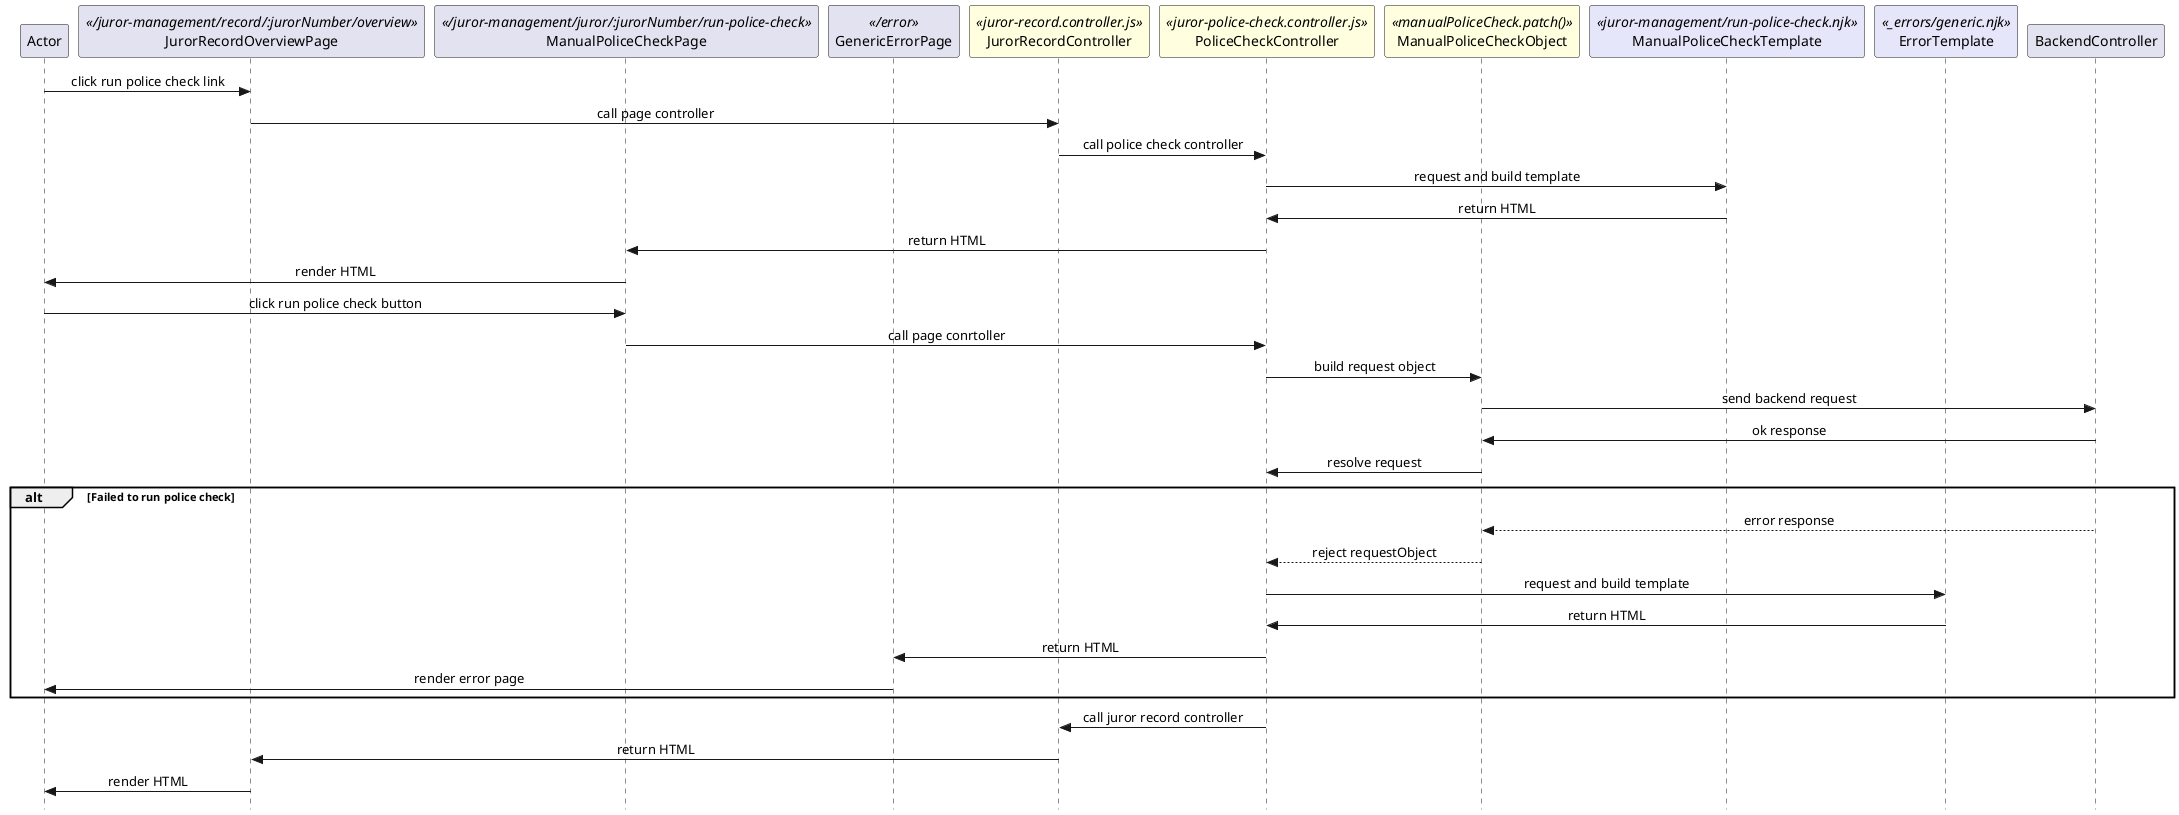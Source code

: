 @startuml manual-police-check

skinparam Style strictuml 
skinparam SequenceMessageAlignment center

participant Actor

''' LOCAL ROUTING
participant JurorRecordOverviewPage <</juror-management/record/:jurorNumber/overview>>
participant ManualPoliceCheckPage <</juror-management/juror/:jurorNumber/run-police-check>>
participant GenericErrorPage <</error>>

''' CONTROLLER AND REQUEST OBJECTS
participant JurorRecordController <<juror-record.controller.js>> #lightyellow
participant PoliceCheckController <<juror-police-check.controller.js>> #lightyellow
participant ManualPoliceCheckObject <<manualPoliceCheck.patch()>> #lightyellow

''' TEMPLATES
participant ManualPoliceCheckTemplate <<juror-management/run-police-check.njk>> #lavender
participant ErrorTemplate <<_errors/generic.njk>> #lavender

''' BACKEND CONTROLLER
participant BackendController

Actor -> JurorRecordOverviewPage : click run police check link

JurorRecordOverviewPage -> JurorRecordController : call page controller

JurorRecordController -> PoliceCheckController : call police check controller

PoliceCheckController -> ManualPoliceCheckTemplate : request and build template
PoliceCheckController <- ManualPoliceCheckTemplate : return HTML
ManualPoliceCheckPage <- PoliceCheckController : return HTML
Actor <- ManualPoliceCheckPage : render HTML

Actor -> ManualPoliceCheckPage : click run police check button

ManualPoliceCheckPage -> PoliceCheckController : call page conrtoller

PoliceCheckController -> ManualPoliceCheckObject : build request object
ManualPoliceCheckObject -> BackendController : send backend request
ManualPoliceCheckObject <- BackendController : ok response
PoliceCheckController <- ManualPoliceCheckObject : resolve request

alt Failed to run police check
    ManualPoliceCheckObject <-- BackendController : error response
    PoliceCheckController <-- ManualPoliceCheckObject : reject requestObject
    PoliceCheckController -> ErrorTemplate : request and build template
    PoliceCheckController <- ErrorTemplate : return HTML
    GenericErrorPage <- PoliceCheckController : return HTML
    Actor <- GenericErrorPage : render error page
end

JurorRecordController <- PoliceCheckController : call juror record controller
JurorRecordOverviewPage <- JurorRecordController : return HTML
Actor <- JurorRecordOverviewPage : render HTML








    
